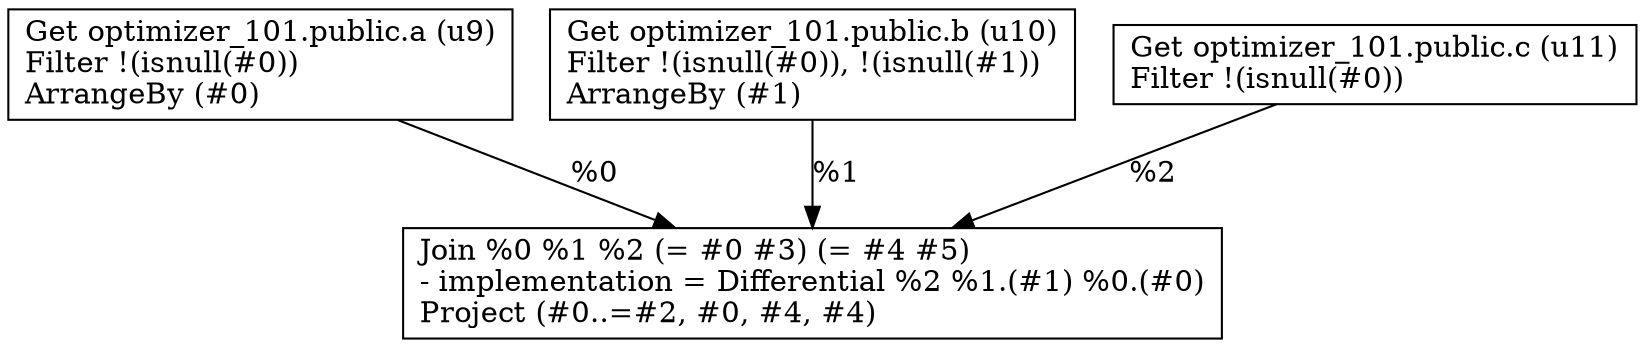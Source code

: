 digraph G {
    node0 [shape = record, label="Get optimizer_101.public.a (u9)\lFilter !(isnull(#0))\lArrangeBy (#0)\l"]
    node1 [shape = record, label="Get optimizer_101.public.b (u10)\lFilter !(isnull(#0)), !(isnull(#1))\lArrangeBy (#1)\l"]
    node2 [shape = record, label="Get optimizer_101.public.c (u11)\lFilter !(isnull(#0))\l"]
    node3 [shape = record, label="Join %0 %1 %2 (= #0 #3) (= #4 #5)\l- implementation = Differential %2 %1.(#1) %0.(#0)\lProject (#0..=#2, #0, #4, #4)\l"]
    node0 -> node3 [label = "%0\l"]
    node2 -> node3 [label = "%2\l"]
    node1 -> node3 [label = "%1\l"]
}
